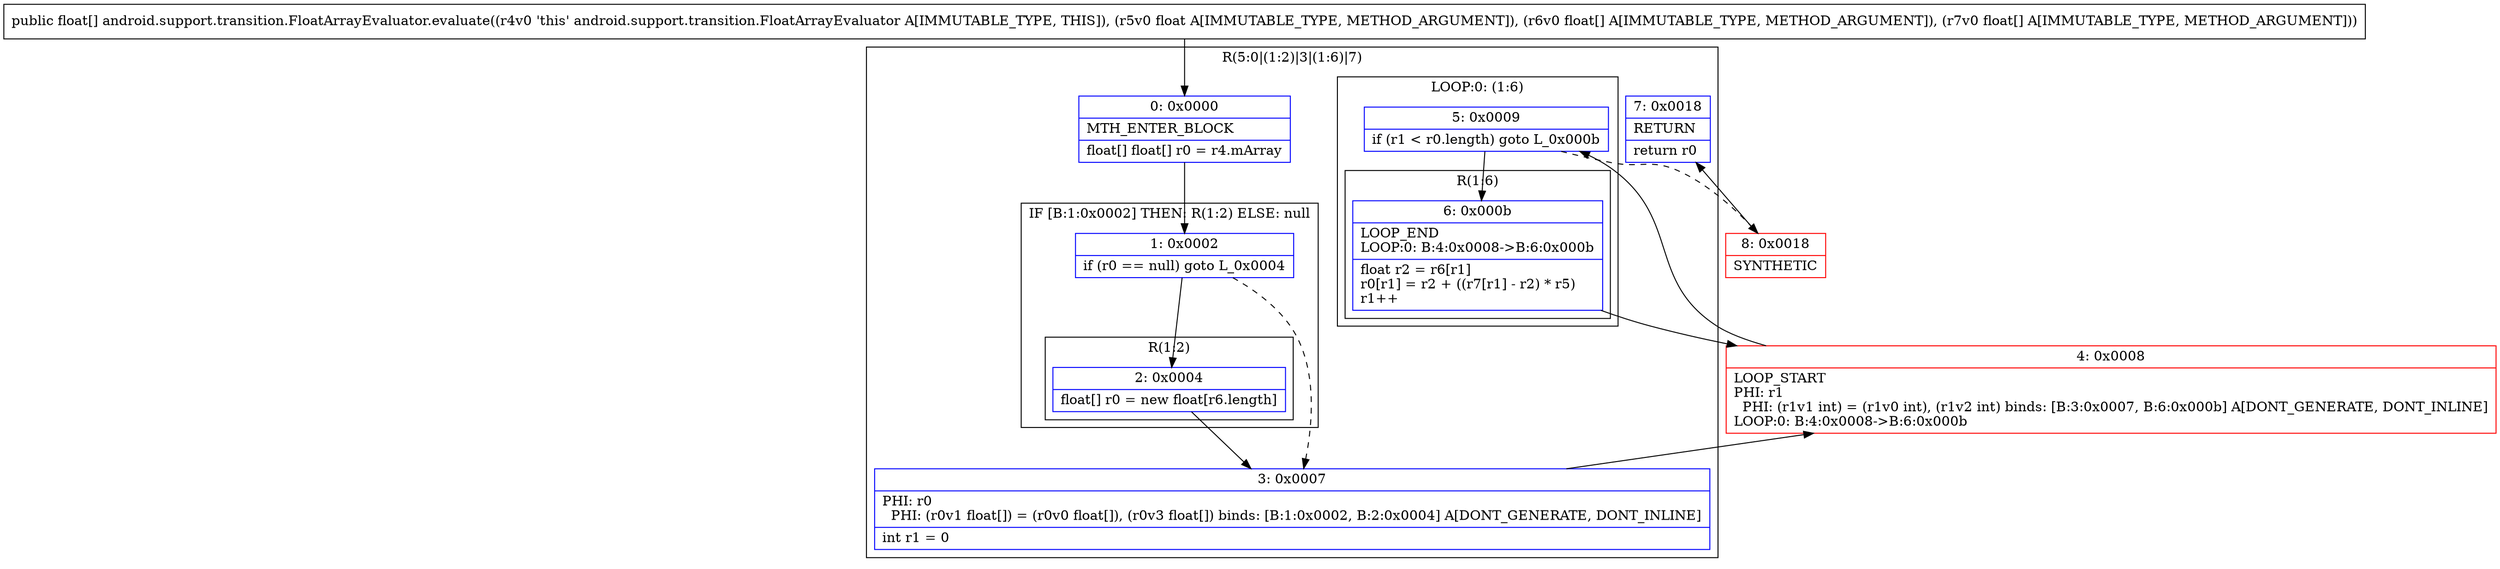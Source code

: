 digraph "CFG forandroid.support.transition.FloatArrayEvaluator.evaluate(F[F[F)[F" {
subgraph cluster_Region_1034384749 {
label = "R(5:0|(1:2)|3|(1:6)|7)";
node [shape=record,color=blue];
Node_0 [shape=record,label="{0\:\ 0x0000|MTH_ENTER_BLOCK\l|float[] float[] r0 = r4.mArray\l}"];
subgraph cluster_IfRegion_801828598 {
label = "IF [B:1:0x0002] THEN: R(1:2) ELSE: null";
node [shape=record,color=blue];
Node_1 [shape=record,label="{1\:\ 0x0002|if (r0 == null) goto L_0x0004\l}"];
subgraph cluster_Region_1239919525 {
label = "R(1:2)";
node [shape=record,color=blue];
Node_2 [shape=record,label="{2\:\ 0x0004|float[] r0 = new float[r6.length]\l}"];
}
}
Node_3 [shape=record,label="{3\:\ 0x0007|PHI: r0 \l  PHI: (r0v1 float[]) = (r0v0 float[]), (r0v3 float[]) binds: [B:1:0x0002, B:2:0x0004] A[DONT_GENERATE, DONT_INLINE]\l|int r1 = 0\l}"];
subgraph cluster_LoopRegion_867344278 {
label = "LOOP:0: (1:6)";
node [shape=record,color=blue];
Node_5 [shape=record,label="{5\:\ 0x0009|if (r1 \< r0.length) goto L_0x000b\l}"];
subgraph cluster_Region_892901520 {
label = "R(1:6)";
node [shape=record,color=blue];
Node_6 [shape=record,label="{6\:\ 0x000b|LOOP_END\lLOOP:0: B:4:0x0008\-\>B:6:0x000b\l|float r2 = r6[r1]\lr0[r1] = r2 + ((r7[r1] \- r2) * r5)\lr1++\l}"];
}
}
Node_7 [shape=record,label="{7\:\ 0x0018|RETURN\l|return r0\l}"];
}
Node_4 [shape=record,color=red,label="{4\:\ 0x0008|LOOP_START\lPHI: r1 \l  PHI: (r1v1 int) = (r1v0 int), (r1v2 int) binds: [B:3:0x0007, B:6:0x000b] A[DONT_GENERATE, DONT_INLINE]\lLOOP:0: B:4:0x0008\-\>B:6:0x000b\l}"];
Node_8 [shape=record,color=red,label="{8\:\ 0x0018|SYNTHETIC\l}"];
MethodNode[shape=record,label="{public float[] android.support.transition.FloatArrayEvaluator.evaluate((r4v0 'this' android.support.transition.FloatArrayEvaluator A[IMMUTABLE_TYPE, THIS]), (r5v0 float A[IMMUTABLE_TYPE, METHOD_ARGUMENT]), (r6v0 float[] A[IMMUTABLE_TYPE, METHOD_ARGUMENT]), (r7v0 float[] A[IMMUTABLE_TYPE, METHOD_ARGUMENT])) }"];
MethodNode -> Node_0;
Node_0 -> Node_1;
Node_1 -> Node_2;
Node_1 -> Node_3[style=dashed];
Node_2 -> Node_3;
Node_3 -> Node_4;
Node_5 -> Node_6;
Node_5 -> Node_8[style=dashed];
Node_6 -> Node_4;
Node_4 -> Node_5;
Node_8 -> Node_7;
}

